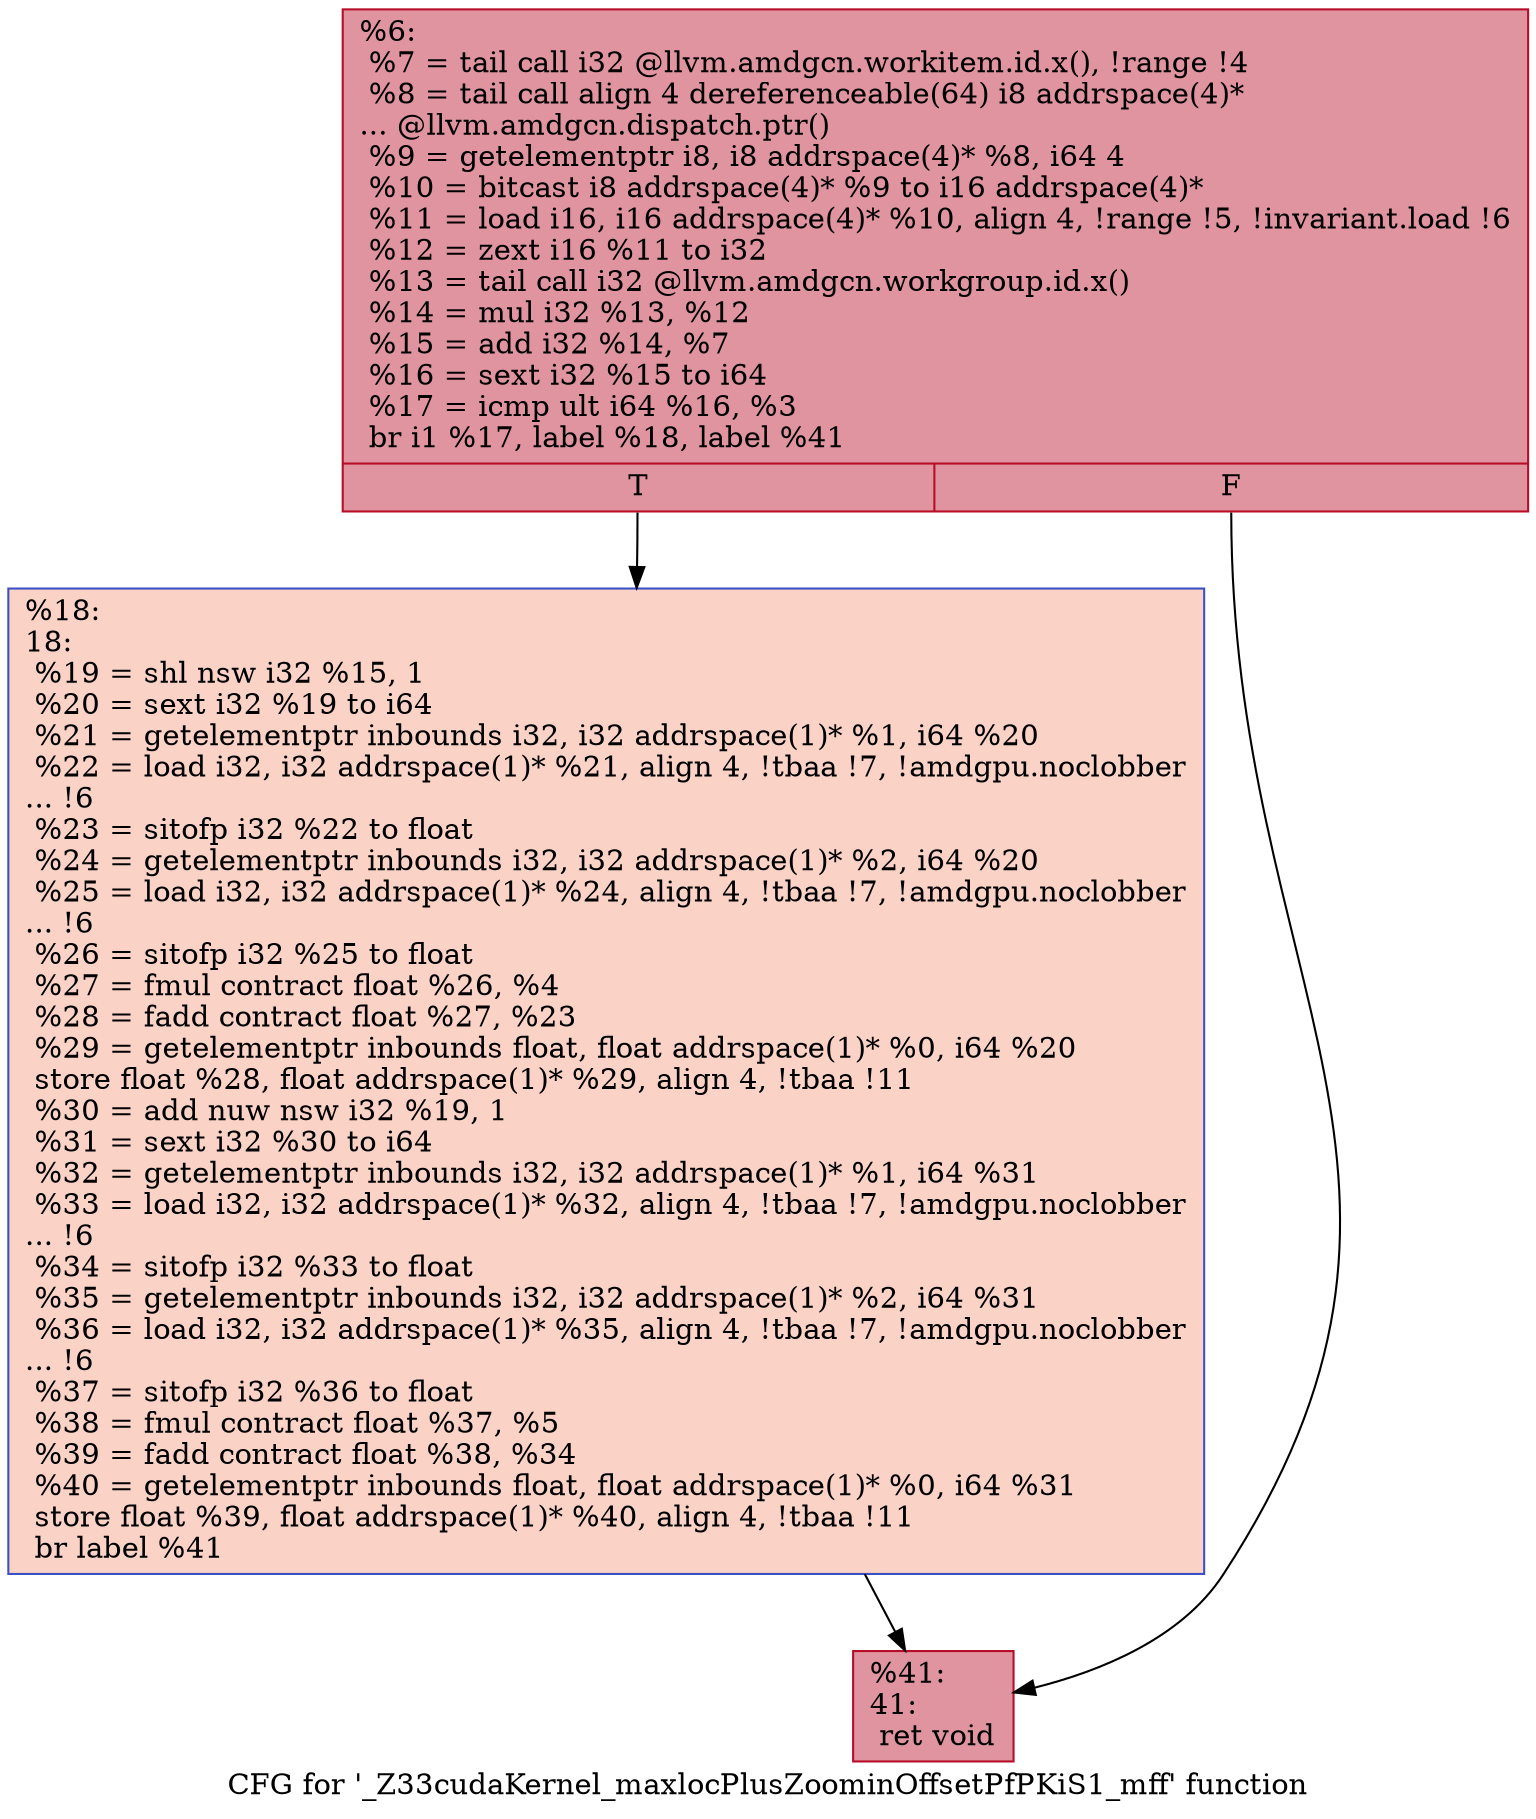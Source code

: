digraph "CFG for '_Z33cudaKernel_maxlocPlusZoominOffsetPfPKiS1_mff' function" {
	label="CFG for '_Z33cudaKernel_maxlocPlusZoominOffsetPfPKiS1_mff' function";

	Node0x47d4590 [shape=record,color="#b70d28ff", style=filled, fillcolor="#b70d2870",label="{%6:\l  %7 = tail call i32 @llvm.amdgcn.workitem.id.x(), !range !4\l  %8 = tail call align 4 dereferenceable(64) i8 addrspace(4)*\l... @llvm.amdgcn.dispatch.ptr()\l  %9 = getelementptr i8, i8 addrspace(4)* %8, i64 4\l  %10 = bitcast i8 addrspace(4)* %9 to i16 addrspace(4)*\l  %11 = load i16, i16 addrspace(4)* %10, align 4, !range !5, !invariant.load !6\l  %12 = zext i16 %11 to i32\l  %13 = tail call i32 @llvm.amdgcn.workgroup.id.x()\l  %14 = mul i32 %13, %12\l  %15 = add i32 %14, %7\l  %16 = sext i32 %15 to i64\l  %17 = icmp ult i64 %16, %3\l  br i1 %17, label %18, label %41\l|{<s0>T|<s1>F}}"];
	Node0x47d4590:s0 -> Node0x47d6520;
	Node0x47d4590:s1 -> Node0x47d65b0;
	Node0x47d6520 [shape=record,color="#3d50c3ff", style=filled, fillcolor="#f59c7d70",label="{%18:\l18:                                               \l  %19 = shl nsw i32 %15, 1\l  %20 = sext i32 %19 to i64\l  %21 = getelementptr inbounds i32, i32 addrspace(1)* %1, i64 %20\l  %22 = load i32, i32 addrspace(1)* %21, align 4, !tbaa !7, !amdgpu.noclobber\l... !6\l  %23 = sitofp i32 %22 to float\l  %24 = getelementptr inbounds i32, i32 addrspace(1)* %2, i64 %20\l  %25 = load i32, i32 addrspace(1)* %24, align 4, !tbaa !7, !amdgpu.noclobber\l... !6\l  %26 = sitofp i32 %25 to float\l  %27 = fmul contract float %26, %4\l  %28 = fadd contract float %27, %23\l  %29 = getelementptr inbounds float, float addrspace(1)* %0, i64 %20\l  store float %28, float addrspace(1)* %29, align 4, !tbaa !11\l  %30 = add nuw nsw i32 %19, 1\l  %31 = sext i32 %30 to i64\l  %32 = getelementptr inbounds i32, i32 addrspace(1)* %1, i64 %31\l  %33 = load i32, i32 addrspace(1)* %32, align 4, !tbaa !7, !amdgpu.noclobber\l... !6\l  %34 = sitofp i32 %33 to float\l  %35 = getelementptr inbounds i32, i32 addrspace(1)* %2, i64 %31\l  %36 = load i32, i32 addrspace(1)* %35, align 4, !tbaa !7, !amdgpu.noclobber\l... !6\l  %37 = sitofp i32 %36 to float\l  %38 = fmul contract float %37, %5\l  %39 = fadd contract float %38, %34\l  %40 = getelementptr inbounds float, float addrspace(1)* %0, i64 %31\l  store float %39, float addrspace(1)* %40, align 4, !tbaa !11\l  br label %41\l}"];
	Node0x47d6520 -> Node0x47d65b0;
	Node0x47d65b0 [shape=record,color="#b70d28ff", style=filled, fillcolor="#b70d2870",label="{%41:\l41:                                               \l  ret void\l}"];
}
